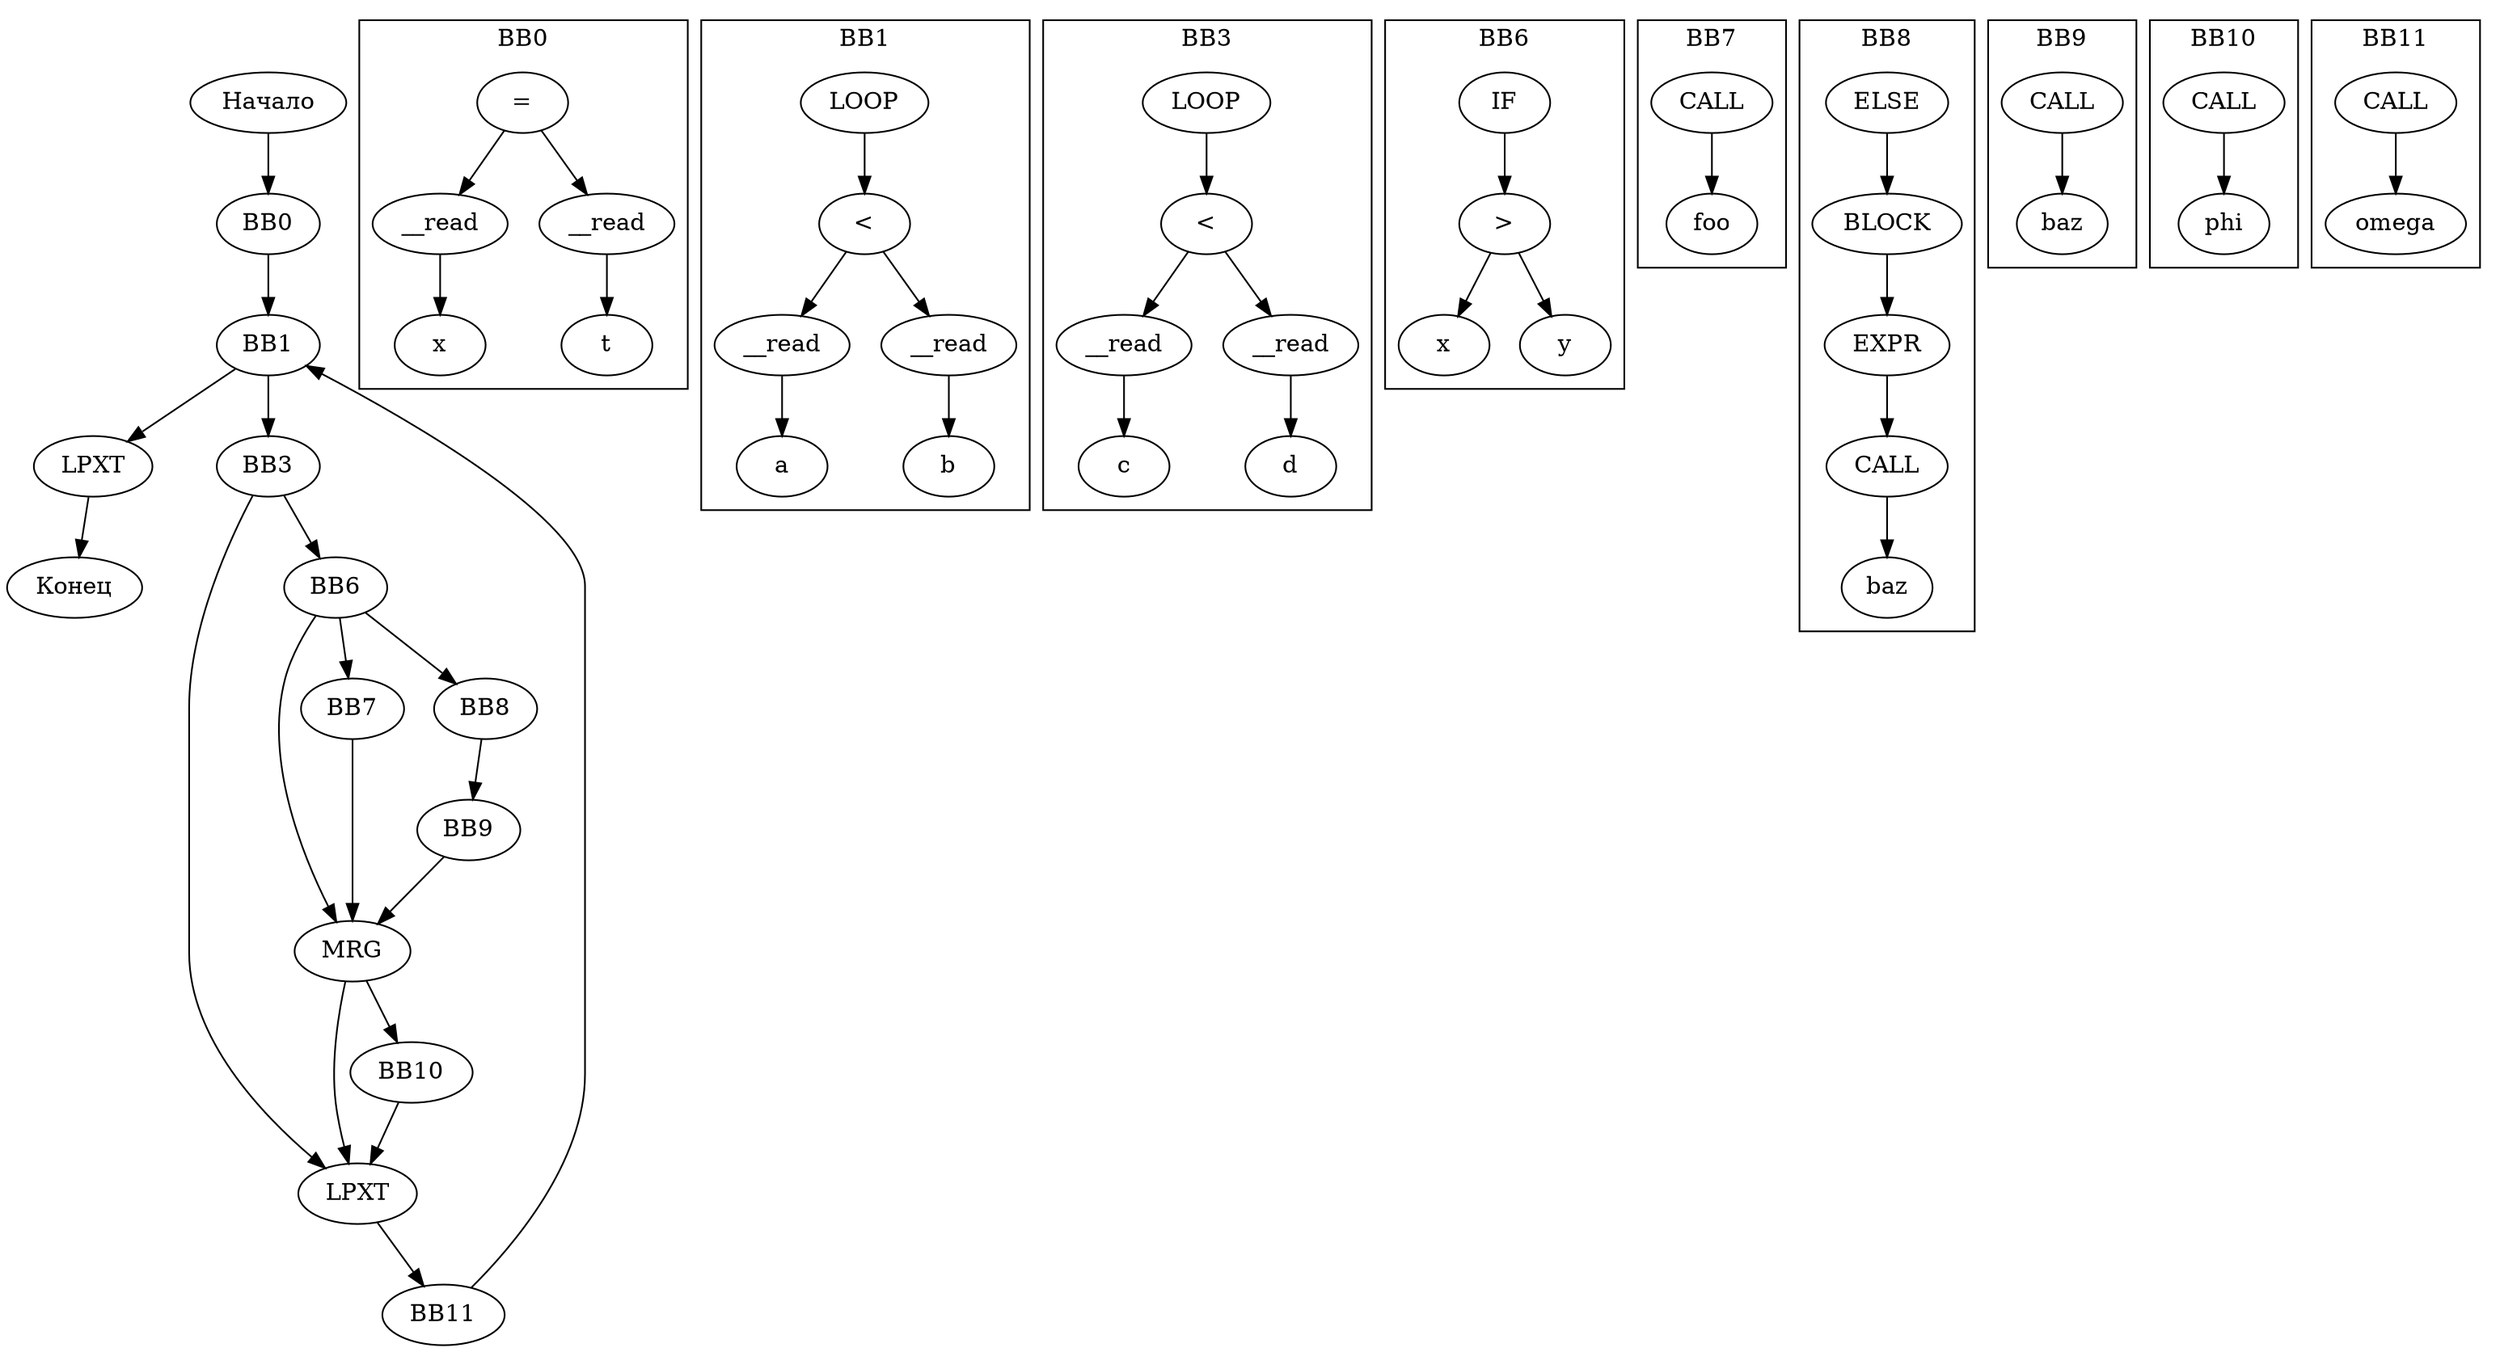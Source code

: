 digraph G {
    rankdir=TB;
    start [label="Начало"];
    end [label="Конец"];
    node0 [label="BB0"];
    node1 [label="BB1"];
    node2 [label="LPXT"];
    node3 [label="BB3"];
    node4 [label="LPXT"];
    node5 [label="MRG"];
    node6 [label="BB6"];
    node7 [label="BB7"];
    node8 [label="BB8"];
    node9 [label="BB9"];
    node10 [label="BB10"];
    node11 [label="BB11"];
    node0 -> node1;
    node1 -> node2;
    node1 -> node3;
    node3 -> node4;
    node3 -> node6;
    node4 -> node11;
    node5 -> node4;
    node5 -> node10;
    node6 -> node7;
    node6 -> node8;
    node6 -> node5;
    node7 -> node5;
    node8 -> node9;
    node9 -> node5;
    node10 -> node4;
    node11 -> node1;
    start -> node0;
    node2 -> end;
subgraph cluster_0 {
    label="BB0";
    cluster_0_node724196584 [label="="];
    cluster_0_node784011642 [label="__read"];
    cluster_0_node724195960 [label="x"];
    cluster_0_node995430299 [label="__read"];
    cluster_0_node724196896 [label="t"];
    cluster_0_node724196584 -> cluster_0_node784011642;
    cluster_0_node784011642 -> cluster_0_node724195960;
    cluster_0_node724196584 -> cluster_0_node995430299;
    cluster_0_node995430299 -> cluster_0_node724196896;
}
subgraph cluster_1 {
    label="BB1";
    cluster_1_node724248376 [label="LOOP"];
    cluster_1_node724198456 [label="<"];
    cluster_1_node1459568911 [label="__read"];
    cluster_1_node724198768 [label="a"];
    cluster_1_node1192488083 [label="__read"];
    cluster_1_node724199392 [label="b"];
    cluster_1_node724248376 -> cluster_1_node724198456;
    cluster_1_node724198456 -> cluster_1_node1459568911;
    cluster_1_node1459568911 -> cluster_1_node724198768;
    cluster_1_node724198456 -> cluster_1_node1192488083;
    cluster_1_node1192488083 -> cluster_1_node724199392;
}
subgraph cluster_3 {
    label="BB3";
    cluster_3_node724245568 [label="LOOP"];
    cluster_3_node724200328 [label="<"];
    cluster_3_node1012910865 [label="__read"];
    cluster_3_node724200640 [label="c"];
    cluster_3_node3877631293 [label="__read"];
    cluster_3_node724201264 [label="d"];
    cluster_3_node724245568 -> cluster_3_node724200328;
    cluster_3_node724200328 -> cluster_3_node1012910865;
    cluster_3_node1012910865 -> cluster_3_node724200640;
    cluster_3_node724200328 -> cluster_3_node3877631293;
    cluster_3_node3877631293 -> cluster_3_node724201264;
}
subgraph cluster_6 {
    label="BB6";
    cluster_6_node724241200 [label="IF"];
    cluster_6_node724202200 [label=">"];
    cluster_6_node724202512 [label="x"];
    cluster_6_node724203136 [label="y"];
    cluster_6_node724241200 -> cluster_6_node724202200;
    cluster_6_node724202200 -> cluster_6_node724202512;
    cluster_6_node724202200 -> cluster_6_node724203136;
}
subgraph cluster_7 {
    label="BB7";
    cluster_7_node724217488 [label="CALL"];
    cluster_7_node724217176 [label="foo"];
    cluster_7_node724217488 -> cluster_7_node724217176;
}
subgraph cluster_8 {
    label="BB8";
    cluster_8_node724239016 [label="ELSE"];
    cluster_8_node724239328 [label="BLOCK"];
    cluster_8_node724240888 [label="EXPR"];
    cluster_8_node724240576 [label="CALL"];
    cluster_8_node724240264 [label="baz"];
    cluster_8_node724239016 -> cluster_8_node724239328;
    cluster_8_node724239328 -> cluster_8_node724240888;
    cluster_8_node724240888 -> cluster_8_node724240576;
    cluster_8_node724240576 -> cluster_8_node724240264;
}
subgraph cluster_9 {
    label="BB9";
    cluster_9_node724240576 [label="CALL"];
    cluster_9_node724240264 [label="baz"];
    cluster_9_node724240576 -> cluster_9_node724240264;
}
subgraph cluster_10 {
    label="BB10";
    cluster_10_node724243696 [label="CALL"];
    cluster_10_node724243384 [label="phi"];
    cluster_10_node724243696 -> cluster_10_node724243384;
}
subgraph cluster_11 {
    label="BB11";
    cluster_11_node724249624 [label="CALL"];
    cluster_11_node724249312 [label="omega"];
    cluster_11_node724249624 -> cluster_11_node724249312;
}
}
